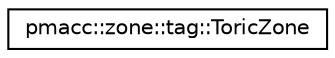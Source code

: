 digraph "Graphical Class Hierarchy"
{
 // LATEX_PDF_SIZE
  edge [fontname="Helvetica",fontsize="10",labelfontname="Helvetica",labelfontsize="10"];
  node [fontname="Helvetica",fontsize="10",shape=record];
  rankdir="LR";
  Node0 [label="pmacc::zone::tag::ToricZone",height=0.2,width=0.4,color="black", fillcolor="white", style="filled",URL="$structpmacc_1_1zone_1_1tag_1_1_toric_zone.html",tooltip=" "];
}
